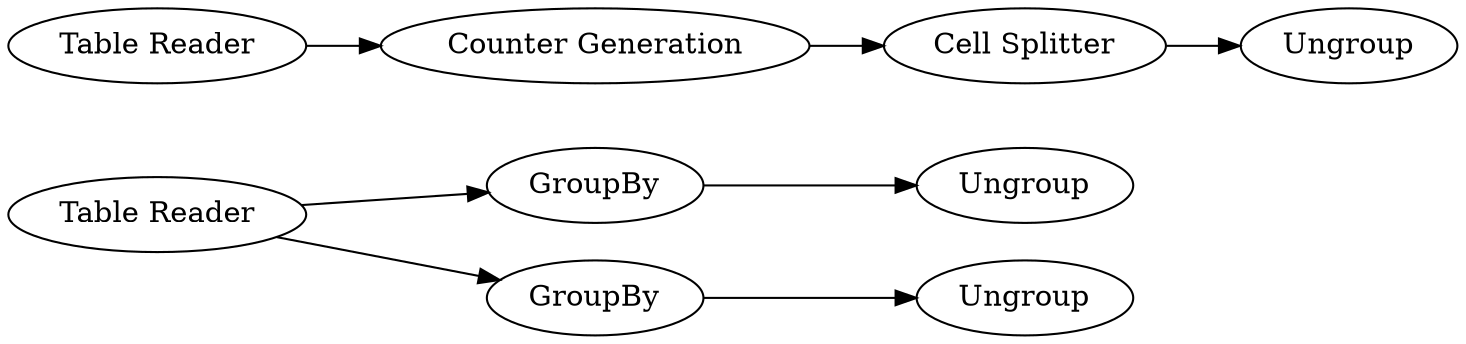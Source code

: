 digraph {
	2 [label=GroupBy]
	3 [label=GroupBy]
	4 [label=Ungroup]
	5 [label=Ungroup]
	6 [label="Table Reader"]
	7 [label="Cell Splitter"]
	8 [label="Counter Generation"]
	9 [label=Ungroup]
	10 [label="Table Reader"]
	2 -> 4
	3 -> 5
	6 -> 8
	7 -> 9
	8 -> 7
	10 -> 2
	10 -> 3
	rankdir=LR
}
